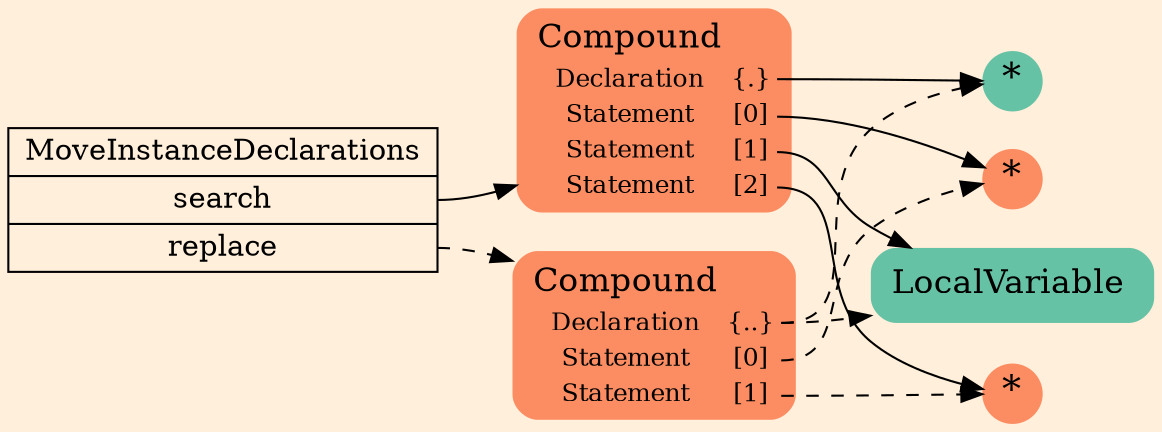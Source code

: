 digraph Inferno {
graph [
    rankdir = "LR"
    bgcolor = antiquewhite1
    color = black
    fontcolor = black
];
node [
];
// -------------------- transformation figure --------------------
"CR#P30-0" [
    shape = "record"
    fillcolor = antiquewhite1
    label = "<fixed> MoveInstanceDeclarations | <port0> search | <port1> replace"
    style = "filled"
    fontsize = "14"
    color = black
    fontcolor = black
];

"#B-2-472" [
    shape = "plaintext"
    fillcolor = "/set28/2"
    label = <<TABLE BORDER="0" CELLBORDER="0" CELLSPACING="0">
     <TR><TD><FONT POINT-SIZE="16.0">Compound</FONT></TD><TD></TD></TR>
     <TR><TD>Declaration</TD><TD PORT="port0">{.}</TD></TR>
     <TR><TD>Statement</TD><TD PORT="port1">[0]</TD></TR>
     <TR><TD>Statement</TD><TD PORT="port2">[1]</TD></TR>
     <TR><TD>Statement</TD><TD PORT="port3">[2]</TD></TR>
    </TABLE>>
    style = "rounded,filled"
    fontsize = "12"
];

"#B-2-474" [
    shape = "circle"
    fillcolor = "/set28/1"
    label = <*>
    style = "filled"
    fontsize = "18"
    penwidth = 0.0
    fixedsize = true
    width = 0.4
    height = 0.4
];

"#B-2-475" [
    shape = "circle"
    fillcolor = "/set28/2"
    label = <*>
    style = "filled"
    fontsize = "18"
    penwidth = 0.0
    fixedsize = true
    width = 0.4
    height = 0.4
];

"#B-2-473" [
    shape = "plaintext"
    fillcolor = "/set28/1"
    label = <<TABLE BORDER="0" CELLBORDER="0" CELLSPACING="0">
     <TR><TD><FONT POINT-SIZE="16.0">LocalVariable</FONT></TD><TD></TD></TR>
    </TABLE>>
    style = "rounded,filled"
    fontsize = "12"
];

"#B-2-476" [
    shape = "circle"
    fillcolor = "/set28/2"
    label = <*>
    style = "filled"
    fontsize = "18"
    penwidth = 0.0
    fixedsize = true
    width = 0.4
    height = 0.4
];

"#B-2-477" [
    shape = "plaintext"
    fillcolor = "/set28/2"
    label = <<TABLE BORDER="0" CELLBORDER="0" CELLSPACING="0">
     <TR><TD><FONT POINT-SIZE="16.0">Compound</FONT></TD><TD></TD></TR>
     <TR><TD>Declaration</TD><TD PORT="port0">{..}</TD></TR>
     <TR><TD>Statement</TD><TD PORT="port1">[0]</TD></TR>
     <TR><TD>Statement</TD><TD PORT="port2">[1]</TD></TR>
    </TABLE>>
    style = "rounded,filled"
    fontsize = "12"
];



// -------------------- links --------------------
// links for block CR#P30-0
"CR#P30-0":port0 -> "#B-2-472" [
    style="solid"
    color = black
    fontcolor = black
];

"CR#P30-0":port1 -> "#B-2-477" [
    style="dashed"
    color = black
    fontcolor = black
];

// links for block #B-2-472
"#B-2-472":port0 -> "#B-2-474" [
    style="solid"
    color = black
    fontcolor = black
];

"#B-2-472":port1 -> "#B-2-475" [
    style="solid"
    color = black
    fontcolor = black
];

"#B-2-472":port2 -> "#B-2-473" [
    style="solid"
    color = black
    fontcolor = black
];

"#B-2-472":port3 -> "#B-2-476" [
    style="solid"
    color = black
    fontcolor = black
];

// links for block #B-2-474
// links for block #B-2-475
// links for block #B-2-473
// links for block #B-2-476
// links for block #B-2-477
"#B-2-477":port0 -> "#B-2-473" [
    style="dashed"
    color = black
    fontcolor = black
];

"#B-2-477":port0 -> "#B-2-474" [
    style="dashed"
    color = black
    fontcolor = black
];

"#B-2-477":port1 -> "#B-2-475" [
    style="dashed"
    color = black
    fontcolor = black
];

"#B-2-477":port2 -> "#B-2-476" [
    style="dashed"
    color = black
    fontcolor = black
];

}
